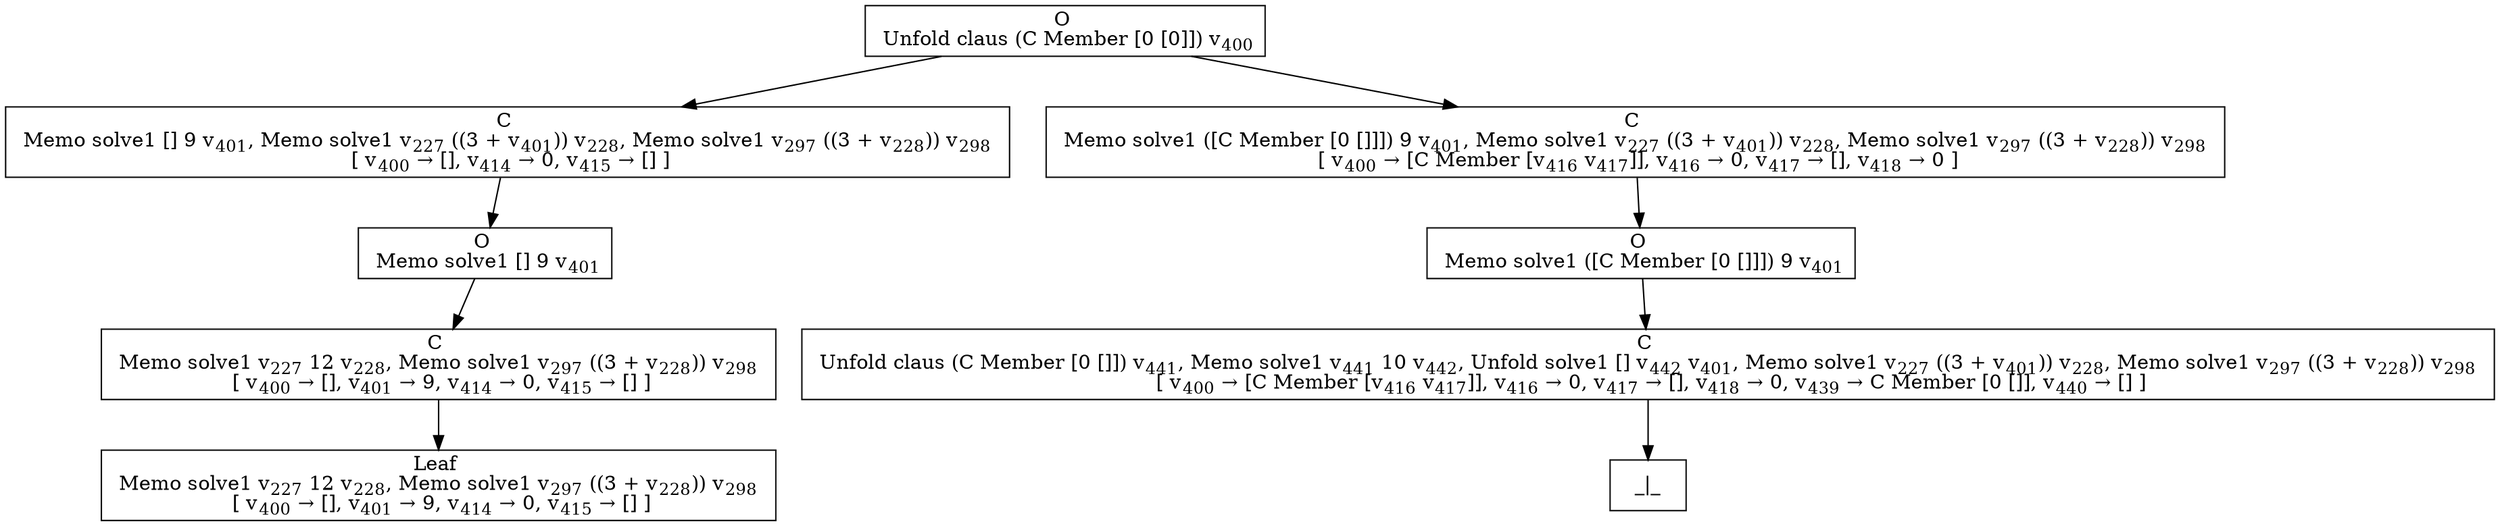 digraph {
    graph [rankdir=TB
          ,bgcolor=transparent];
    node [shape=box
         ,fillcolor=white
         ,style=filled];
    0 [label=<O <BR/> Unfold claus (C Member [0 [0]]) v<SUB>400</SUB>>];
    1 [label=<C <BR/> Memo solve1 [] 9 v<SUB>401</SUB>, Memo solve1 v<SUB>227</SUB> ((3 + v<SUB>401</SUB>)) v<SUB>228</SUB>, Memo solve1 v<SUB>297</SUB> ((3 + v<SUB>228</SUB>)) v<SUB>298</SUB> <BR/>  [ v<SUB>400</SUB> &rarr; [], v<SUB>414</SUB> &rarr; 0, v<SUB>415</SUB> &rarr; [] ] >];
    2 [label=<C <BR/> Memo solve1 ([C Member [0 []]]) 9 v<SUB>401</SUB>, Memo solve1 v<SUB>227</SUB> ((3 + v<SUB>401</SUB>)) v<SUB>228</SUB>, Memo solve1 v<SUB>297</SUB> ((3 + v<SUB>228</SUB>)) v<SUB>298</SUB> <BR/>  [ v<SUB>400</SUB> &rarr; [C Member [v<SUB>416</SUB> v<SUB>417</SUB>]], v<SUB>416</SUB> &rarr; 0, v<SUB>417</SUB> &rarr; [], v<SUB>418</SUB> &rarr; 0 ] >];
    3 [label=<O <BR/> Memo solve1 [] 9 v<SUB>401</SUB>>];
    4 [label=<C <BR/> Memo solve1 v<SUB>227</SUB> 12 v<SUB>228</SUB>, Memo solve1 v<SUB>297</SUB> ((3 + v<SUB>228</SUB>)) v<SUB>298</SUB> <BR/>  [ v<SUB>400</SUB> &rarr; [], v<SUB>401</SUB> &rarr; 9, v<SUB>414</SUB> &rarr; 0, v<SUB>415</SUB> &rarr; [] ] >];
    5 [label=<Leaf <BR/> Memo solve1 v<SUB>227</SUB> 12 v<SUB>228</SUB>, Memo solve1 v<SUB>297</SUB> ((3 + v<SUB>228</SUB>)) v<SUB>298</SUB> <BR/>  [ v<SUB>400</SUB> &rarr; [], v<SUB>401</SUB> &rarr; 9, v<SUB>414</SUB> &rarr; 0, v<SUB>415</SUB> &rarr; [] ] >];
    6 [label=<O <BR/> Memo solve1 ([C Member [0 []]]) 9 v<SUB>401</SUB>>];
    7 [label=<C <BR/> Unfold claus (C Member [0 []]) v<SUB>441</SUB>, Memo solve1 v<SUB>441</SUB> 10 v<SUB>442</SUB>, Unfold solve1 [] v<SUB>442</SUB> v<SUB>401</SUB>, Memo solve1 v<SUB>227</SUB> ((3 + v<SUB>401</SUB>)) v<SUB>228</SUB>, Memo solve1 v<SUB>297</SUB> ((3 + v<SUB>228</SUB>)) v<SUB>298</SUB> <BR/>  [ v<SUB>400</SUB> &rarr; [C Member [v<SUB>416</SUB> v<SUB>417</SUB>]], v<SUB>416</SUB> &rarr; 0, v<SUB>417</SUB> &rarr; [], v<SUB>418</SUB> &rarr; 0, v<SUB>439</SUB> &rarr; C Member [0 []], v<SUB>440</SUB> &rarr; [] ] >];
    8 [label=<_|_>];
    0 -> 1 [label=""];
    0 -> 2 [label=""];
    1 -> 3 [label=""];
    2 -> 6 [label=""];
    3 -> 4 [label=""];
    4 -> 5 [label=""];
    6 -> 7 [label=""];
    7 -> 8 [label=""];
}